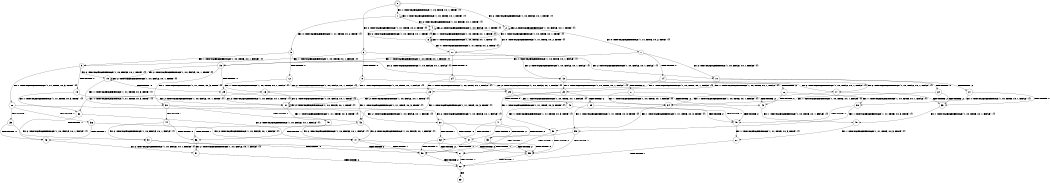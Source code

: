 digraph BCG {
size = "7, 10.5";
center = TRUE;
node [shape = circle];
0 [peripheries = 2];
0 -> 1 [label = "EX !1 !ATOMIC_EXCH_BRANCH (1, +0, TRUE, +0, 1, TRUE) !{}"];
0 -> 2 [label = "EX !2 !ATOMIC_EXCH_BRANCH (1, +0, FALSE, +0, 1, TRUE) !{}"];
0 -> 3 [label = "EX !0 !ATOMIC_EXCH_BRANCH (1, +1, TRUE, +0, 2, TRUE) !{}"];
1 -> 4 [label = "EX !2 !ATOMIC_EXCH_BRANCH (1, +0, FALSE, +0, 1, TRUE) !{}"];
1 -> 5 [label = "EX !0 !ATOMIC_EXCH_BRANCH (1, +1, TRUE, +0, 2, TRUE) !{}"];
1 -> 1 [label = "EX !1 !ATOMIC_EXCH_BRANCH (1, +0, TRUE, +0, 1, TRUE) !{}"];
2 -> 6 [label = "EX !1 !ATOMIC_EXCH_BRANCH (1, +0, TRUE, +0, 1, TRUE) !{}"];
2 -> 7 [label = "EX !0 !ATOMIC_EXCH_BRANCH (1, +1, TRUE, +0, 2, TRUE) !{}"];
2 -> 2 [label = "EX !2 !ATOMIC_EXCH_BRANCH (1, +0, FALSE, +0, 1, TRUE) !{}"];
3 -> 8 [label = "TERMINATE !0"];
3 -> 9 [label = "EX !1 !ATOMIC_EXCH_BRANCH (1, +0, TRUE, +0, 1, FALSE) !{}"];
3 -> 10 [label = "EX !2 !ATOMIC_EXCH_BRANCH (1, +0, FALSE, +0, 1, FALSE) !{}"];
4 -> 11 [label = "EX !0 !ATOMIC_EXCH_BRANCH (1, +1, TRUE, +0, 2, TRUE) !{}"];
4 -> 4 [label = "EX !2 !ATOMIC_EXCH_BRANCH (1, +0, FALSE, +0, 1, TRUE) !{}"];
4 -> 6 [label = "EX !1 !ATOMIC_EXCH_BRANCH (1, +0, TRUE, +0, 1, TRUE) !{}"];
5 -> 12 [label = "TERMINATE !0"];
5 -> 13 [label = "EX !2 !ATOMIC_EXCH_BRANCH (1, +0, FALSE, +0, 1, FALSE) !{}"];
5 -> 9 [label = "EX !1 !ATOMIC_EXCH_BRANCH (1, +0, TRUE, +0, 1, FALSE) !{}"];
6 -> 11 [label = "EX !0 !ATOMIC_EXCH_BRANCH (1, +1, TRUE, +0, 2, TRUE) !{}"];
6 -> 4 [label = "EX !2 !ATOMIC_EXCH_BRANCH (1, +0, FALSE, +0, 1, TRUE) !{}"];
6 -> 6 [label = "EX !1 !ATOMIC_EXCH_BRANCH (1, +0, TRUE, +0, 1, TRUE) !{}"];
7 -> 14 [label = "TERMINATE !0"];
7 -> 15 [label = "EX !1 !ATOMIC_EXCH_BRANCH (1, +0, TRUE, +0, 1, FALSE) !{}"];
7 -> 10 [label = "EX !2 !ATOMIC_EXCH_BRANCH (1, +0, FALSE, +0, 1, FALSE) !{}"];
8 -> 16 [label = "EX !1 !ATOMIC_EXCH_BRANCH (1, +0, TRUE, +0, 1, FALSE) !{}"];
8 -> 17 [label = "EX !2 !ATOMIC_EXCH_BRANCH (1, +0, FALSE, +0, 1, FALSE) !{}"];
9 -> 18 [label = "TERMINATE !0"];
9 -> 19 [label = "EX !2 !ATOMIC_EXCH_BRANCH (1, +0, FALSE, +0, 1, TRUE) !{}"];
9 -> 20 [label = "EX !1 !ATOMIC_EXCH_BRANCH (1, +1, TRUE, +0, 3, TRUE) !{}"];
10 -> 21 [label = "TERMINATE !2"];
10 -> 22 [label = "TERMINATE !0"];
10 -> 23 [label = "EX !1 !ATOMIC_EXCH_BRANCH (1, +0, TRUE, +0, 1, FALSE) !{}"];
11 -> 24 [label = "TERMINATE !0"];
11 -> 13 [label = "EX !2 !ATOMIC_EXCH_BRANCH (1, +0, FALSE, +0, 1, FALSE) !{}"];
11 -> 15 [label = "EX !1 !ATOMIC_EXCH_BRANCH (1, +0, TRUE, +0, 1, FALSE) !{}"];
12 -> 16 [label = "EX !1 !ATOMIC_EXCH_BRANCH (1, +0, TRUE, +0, 1, FALSE) !{}"];
12 -> 25 [label = "EX !2 !ATOMIC_EXCH_BRANCH (1, +0, FALSE, +0, 1, FALSE) !{}"];
13 -> 26 [label = "TERMINATE !2"];
13 -> 27 [label = "TERMINATE !0"];
13 -> 23 [label = "EX !1 !ATOMIC_EXCH_BRANCH (1, +0, TRUE, +0, 1, FALSE) !{}"];
14 -> 17 [label = "EX !2 !ATOMIC_EXCH_BRANCH (1, +0, FALSE, +0, 1, FALSE) !{}"];
14 -> 28 [label = "EX !1 !ATOMIC_EXCH_BRANCH (1, +0, TRUE, +0, 1, FALSE) !{}"];
15 -> 29 [label = "TERMINATE !0"];
15 -> 19 [label = "EX !2 !ATOMIC_EXCH_BRANCH (1, +0, FALSE, +0, 1, TRUE) !{}"];
15 -> 30 [label = "EX !1 !ATOMIC_EXCH_BRANCH (1, +1, TRUE, +0, 3, TRUE) !{}"];
16 -> 31 [label = "EX !2 !ATOMIC_EXCH_BRANCH (1, +0, FALSE, +0, 1, TRUE) !{}"];
16 -> 32 [label = "EX !1 !ATOMIC_EXCH_BRANCH (1, +1, TRUE, +0, 3, TRUE) !{}"];
17 -> 33 [label = "TERMINATE !2"];
17 -> 34 [label = "EX !1 !ATOMIC_EXCH_BRANCH (1, +0, TRUE, +0, 1, FALSE) !{}"];
18 -> 32 [label = "EX !1 !ATOMIC_EXCH_BRANCH (1, +1, TRUE, +0, 3, TRUE) !{}"];
18 -> 31 [label = "EX !2 !ATOMIC_EXCH_BRANCH (1, +0, FALSE, +0, 1, TRUE) !{}"];
19 -> 29 [label = "TERMINATE !0"];
19 -> 19 [label = "EX !2 !ATOMIC_EXCH_BRANCH (1, +0, FALSE, +0, 1, TRUE) !{}"];
19 -> 30 [label = "EX !1 !ATOMIC_EXCH_BRANCH (1, +1, TRUE, +0, 3, TRUE) !{}"];
20 -> 35 [label = "TERMINATE !1"];
20 -> 36 [label = "TERMINATE !0"];
20 -> 37 [label = "EX !2 !ATOMIC_EXCH_BRANCH (1, +0, FALSE, +0, 1, FALSE) !{}"];
21 -> 33 [label = "TERMINATE !0"];
21 -> 38 [label = "EX !1 !ATOMIC_EXCH_BRANCH (1, +0, TRUE, +0, 1, FALSE) !{}"];
22 -> 33 [label = "TERMINATE !2"];
22 -> 34 [label = "EX !1 !ATOMIC_EXCH_BRANCH (1, +0, TRUE, +0, 1, FALSE) !{}"];
23 -> 39 [label = "TERMINATE !2"];
23 -> 40 [label = "TERMINATE !0"];
23 -> 41 [label = "EX !1 !ATOMIC_EXCH_BRANCH (1, +1, TRUE, +0, 3, TRUE) !{}"];
24 -> 25 [label = "EX !2 !ATOMIC_EXCH_BRANCH (1, +0, FALSE, +0, 1, FALSE) !{}"];
24 -> 28 [label = "EX !1 !ATOMIC_EXCH_BRANCH (1, +0, TRUE, +0, 1, FALSE) !{}"];
25 -> 42 [label = "TERMINATE !2"];
25 -> 34 [label = "EX !1 !ATOMIC_EXCH_BRANCH (1, +0, TRUE, +0, 1, FALSE) !{}"];
26 -> 38 [label = "EX !1 !ATOMIC_EXCH_BRANCH (1, +0, TRUE, +0, 1, FALSE) !{}"];
26 -> 42 [label = "TERMINATE !0"];
27 -> 34 [label = "EX !1 !ATOMIC_EXCH_BRANCH (1, +0, TRUE, +0, 1, FALSE) !{}"];
27 -> 42 [label = "TERMINATE !2"];
28 -> 31 [label = "EX !2 !ATOMIC_EXCH_BRANCH (1, +0, FALSE, +0, 1, TRUE) !{}"];
28 -> 43 [label = "EX !1 !ATOMIC_EXCH_BRANCH (1, +1, TRUE, +0, 3, TRUE) !{}"];
29 -> 31 [label = "EX !2 !ATOMIC_EXCH_BRANCH (1, +0, FALSE, +0, 1, TRUE) !{}"];
29 -> 43 [label = "EX !1 !ATOMIC_EXCH_BRANCH (1, +1, TRUE, +0, 3, TRUE) !{}"];
30 -> 44 [label = "TERMINATE !1"];
30 -> 45 [label = "TERMINATE !0"];
30 -> 37 [label = "EX !2 !ATOMIC_EXCH_BRANCH (1, +0, FALSE, +0, 1, FALSE) !{}"];
31 -> 31 [label = "EX !2 !ATOMIC_EXCH_BRANCH (1, +0, FALSE, +0, 1, TRUE) !{}"];
31 -> 43 [label = "EX !1 !ATOMIC_EXCH_BRANCH (1, +1, TRUE, +0, 3, TRUE) !{}"];
32 -> 46 [label = "TERMINATE !1"];
32 -> 47 [label = "EX !2 !ATOMIC_EXCH_BRANCH (1, +0, FALSE, +0, 1, FALSE) !{}"];
33 -> 48 [label = "EX !1 !ATOMIC_EXCH_BRANCH (1, +0, TRUE, +0, 1, FALSE) !{}"];
34 -> 49 [label = "TERMINATE !2"];
34 -> 50 [label = "EX !1 !ATOMIC_EXCH_BRANCH (1, +1, TRUE, +0, 3, TRUE) !{}"];
35 -> 46 [label = "TERMINATE !0"];
35 -> 51 [label = "EX !2 !ATOMIC_EXCH_BRANCH (1, +0, FALSE, +0, 1, FALSE) !{}"];
36 -> 46 [label = "TERMINATE !1"];
36 -> 47 [label = "EX !2 !ATOMIC_EXCH_BRANCH (1, +0, FALSE, +0, 1, FALSE) !{}"];
37 -> 52 [label = "TERMINATE !1"];
37 -> 53 [label = "TERMINATE !2"];
37 -> 54 [label = "TERMINATE !0"];
38 -> 49 [label = "TERMINATE !0"];
38 -> 55 [label = "EX !1 !ATOMIC_EXCH_BRANCH (1, +1, TRUE, +0, 3, TRUE) !{}"];
39 -> 55 [label = "EX !1 !ATOMIC_EXCH_BRANCH (1, +1, TRUE, +0, 3, TRUE) !{}"];
39 -> 49 [label = "TERMINATE !0"];
40 -> 50 [label = "EX !1 !ATOMIC_EXCH_BRANCH (1, +1, TRUE, +0, 3, TRUE) !{}"];
40 -> 49 [label = "TERMINATE !2"];
41 -> 52 [label = "TERMINATE !1"];
41 -> 53 [label = "TERMINATE !2"];
41 -> 54 [label = "TERMINATE !0"];
42 -> 48 [label = "EX !1 !ATOMIC_EXCH_BRANCH (1, +0, TRUE, +0, 1, FALSE) !{}"];
43 -> 56 [label = "TERMINATE !1"];
43 -> 47 [label = "EX !2 !ATOMIC_EXCH_BRANCH (1, +0, FALSE, +0, 1, FALSE) !{}"];
44 -> 51 [label = "EX !2 !ATOMIC_EXCH_BRANCH (1, +0, FALSE, +0, 1, FALSE) !{}"];
44 -> 56 [label = "TERMINATE !0"];
45 -> 47 [label = "EX !2 !ATOMIC_EXCH_BRANCH (1, +0, FALSE, +0, 1, FALSE) !{}"];
45 -> 56 [label = "TERMINATE !1"];
46 -> 57 [label = "EX !2 !ATOMIC_EXCH_BRANCH (1, +0, FALSE, +0, 1, FALSE) !{}"];
47 -> 58 [label = "TERMINATE !1"];
47 -> 59 [label = "TERMINATE !2"];
48 -> 60 [label = "EX !1 !ATOMIC_EXCH_BRANCH (1, +1, TRUE, +0, 3, TRUE) !{}"];
49 -> 60 [label = "EX !1 !ATOMIC_EXCH_BRANCH (1, +1, TRUE, +0, 3, TRUE) !{}"];
50 -> 58 [label = "TERMINATE !1"];
50 -> 59 [label = "TERMINATE !2"];
51 -> 61 [label = "TERMINATE !2"];
51 -> 58 [label = "TERMINATE !0"];
52 -> 61 [label = "TERMINATE !2"];
52 -> 58 [label = "TERMINATE !0"];
53 -> 61 [label = "TERMINATE !1"];
53 -> 59 [label = "TERMINATE !0"];
54 -> 58 [label = "TERMINATE !1"];
54 -> 59 [label = "TERMINATE !2"];
55 -> 61 [label = "TERMINATE !1"];
55 -> 59 [label = "TERMINATE !0"];
56 -> 57 [label = "EX !2 !ATOMIC_EXCH_BRANCH (1, +0, FALSE, +0, 1, FALSE) !{}"];
57 -> 62 [label = "TERMINATE !2"];
58 -> 62 [label = "TERMINATE !2"];
59 -> 62 [label = "TERMINATE !1"];
60 -> 62 [label = "TERMINATE !1"];
61 -> 62 [label = "TERMINATE !0"];
62 -> 63 [label = "exit"];
}
